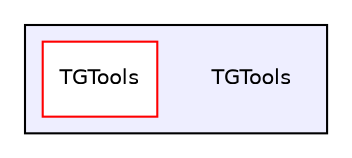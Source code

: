 digraph "TGTools" {
  compound=true
  node [ fontsize="10", fontname="Helvetica"];
  edge [ labelfontsize="10", labelfontname="Helvetica"];
  subgraph clusterdir_67bb651c9a1e7d40d27161c17c591416 {
    graph [ bgcolor="#eeeeff", pencolor="black", label="" URL="dir_67bb651c9a1e7d40d27161c17c591416.html"];
    dir_67bb651c9a1e7d40d27161c17c591416 [shape=plaintext label="TGTools"];
    dir_bf88feaac428e349fe610ee5a19437c5 [shape=box label="TGTools" color="red" fillcolor="white" style="filled" URL="dir_bf88feaac428e349fe610ee5a19437c5.html"];
  }
}
